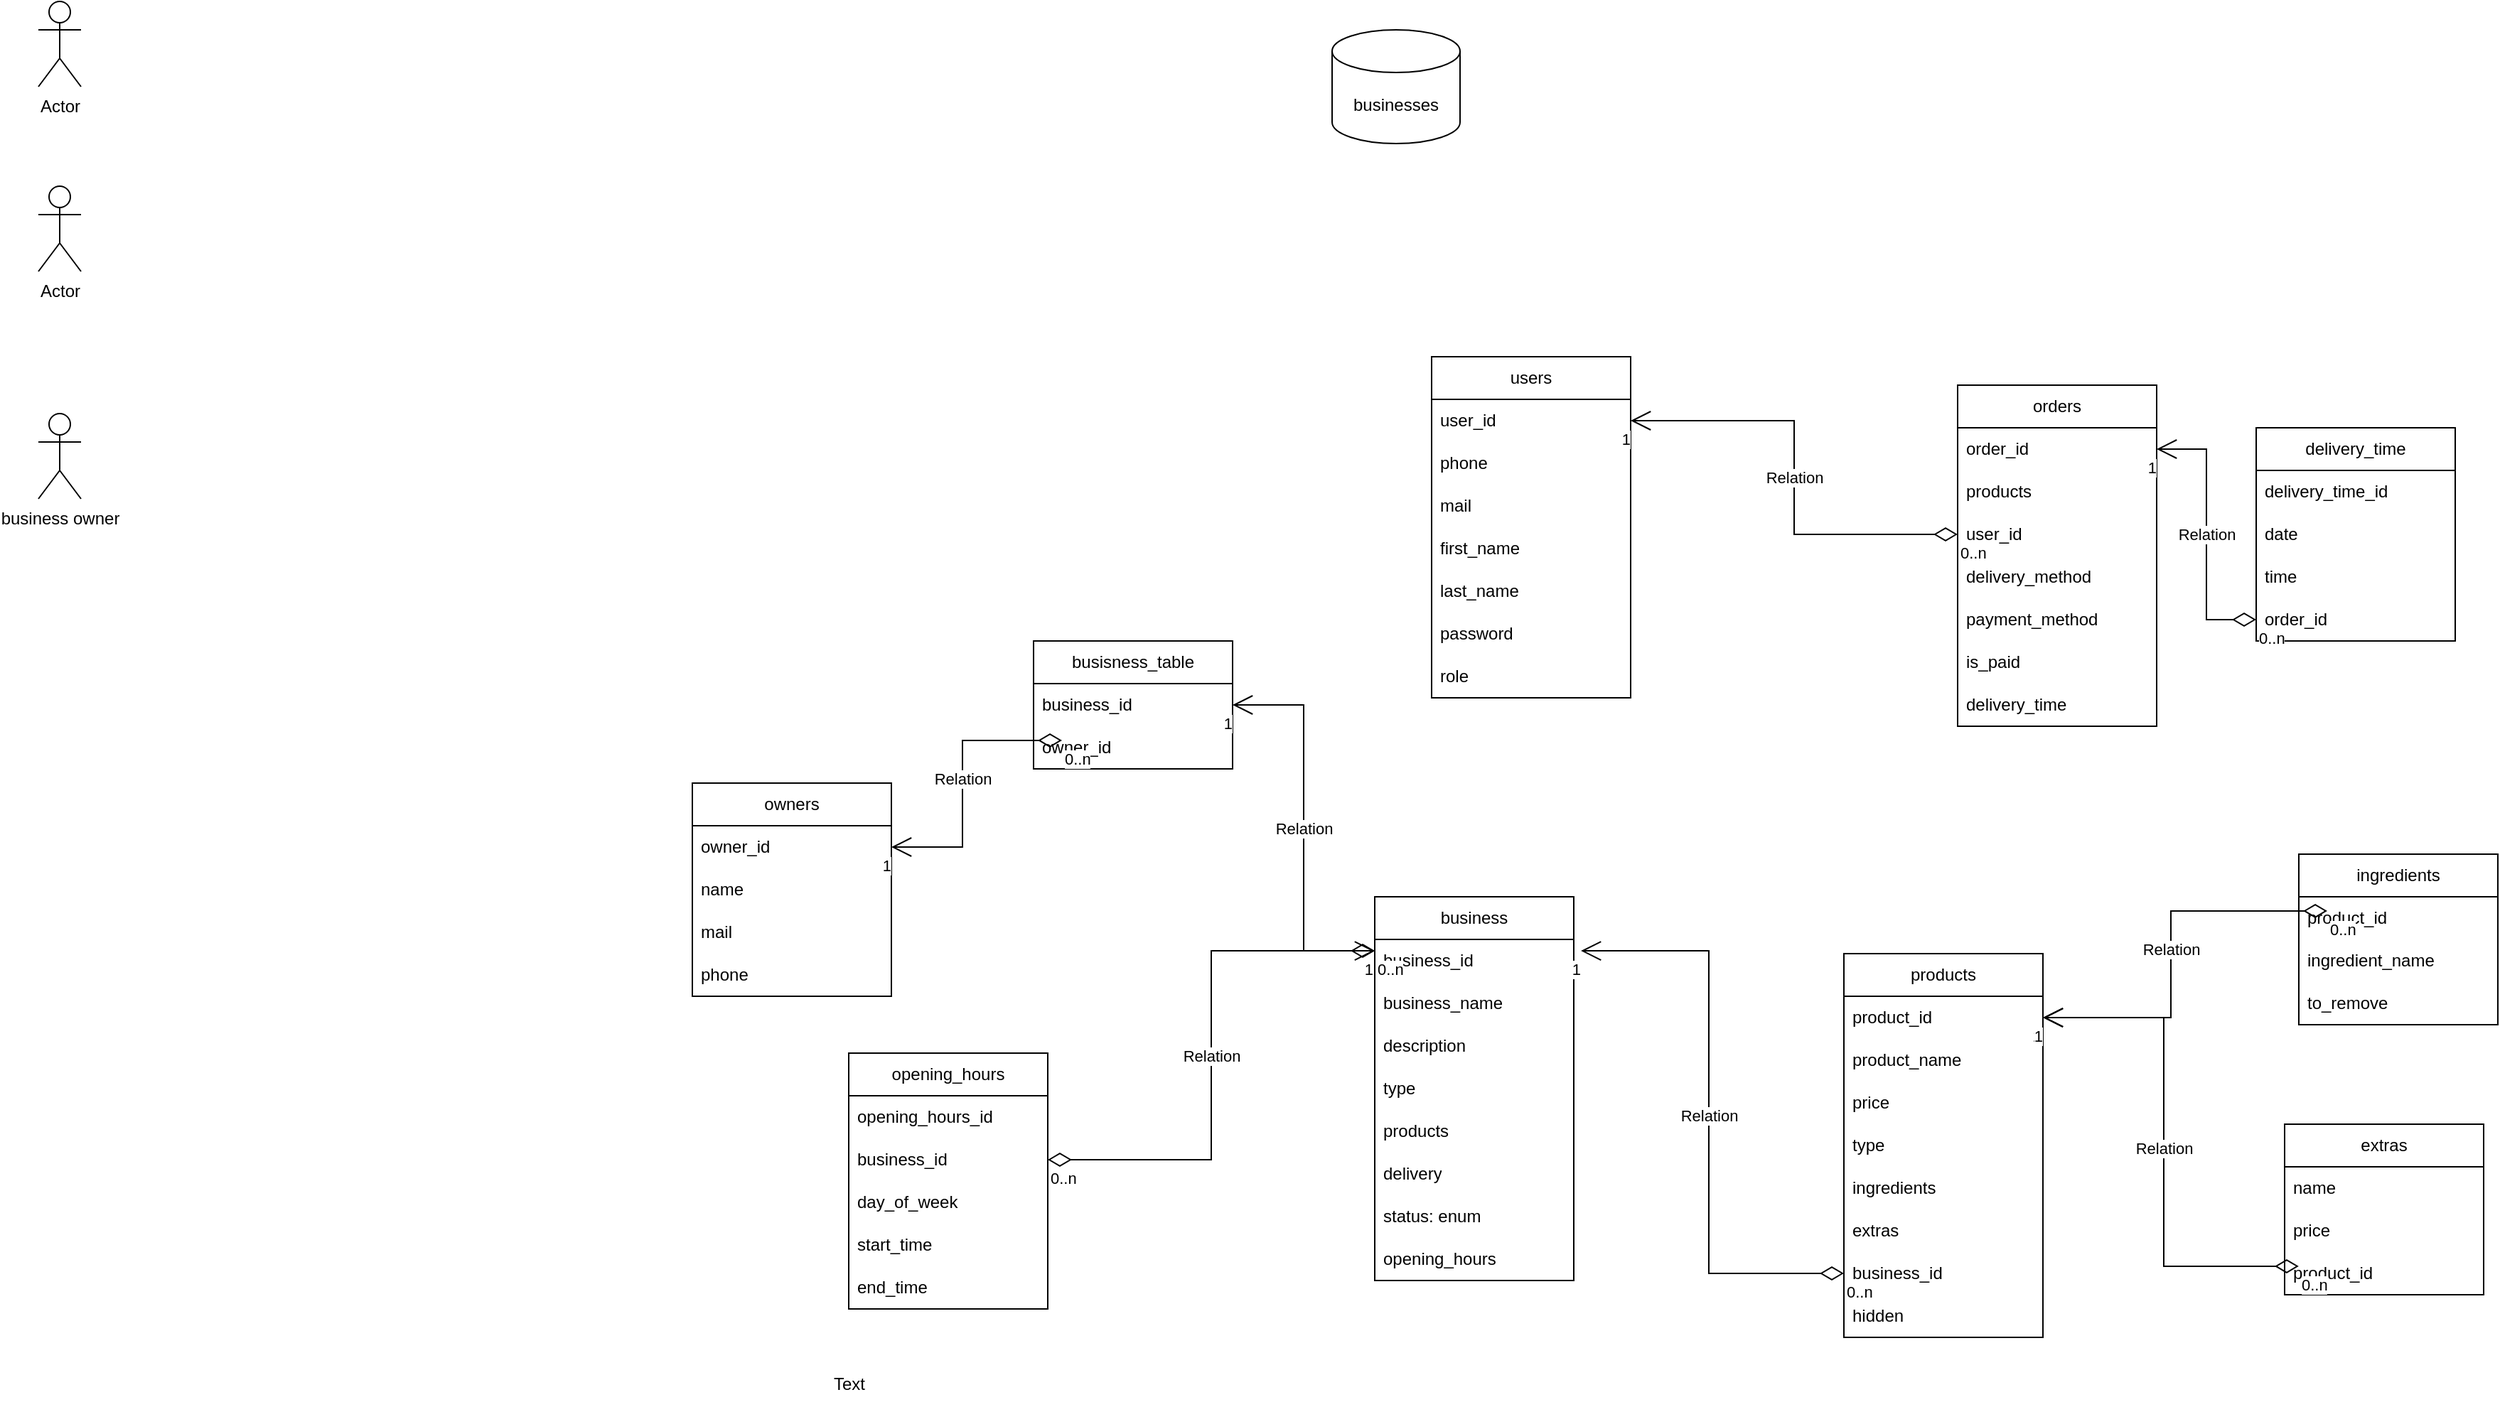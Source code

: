 <mxfile version="24.7.6">
  <diagram name="Page-1" id="_VK6Gtw85IdQlulCdHNj">
    <mxGraphModel dx="1434" dy="780" grid="1" gridSize="10" guides="1" tooltips="1" connect="1" arrows="1" fold="1" page="1" pageScale="1" pageWidth="850" pageHeight="1100" math="0" shadow="0">
      <root>
        <mxCell id="0" />
        <mxCell id="1" parent="0" />
        <mxCell id="shJ95JAvYnfb2to4ammS-1" value="Actor" style="shape=umlActor;verticalLabelPosition=bottom;verticalAlign=top;html=1;outlineConnect=0;" parent="1" vertex="1">
          <mxGeometry x="90" y="100" width="30" height="60" as="geometry" />
        </mxCell>
        <mxCell id="shJ95JAvYnfb2to4ammS-2" value="Actor" style="shape=umlActor;verticalLabelPosition=bottom;verticalAlign=top;html=1;outlineConnect=0;" parent="1" vertex="1">
          <mxGeometry x="90" y="230" width="30" height="60" as="geometry" />
        </mxCell>
        <mxCell id="shJ95JAvYnfb2to4ammS-3" value="business owner&lt;div&gt;&lt;br&gt;&lt;/div&gt;" style="shape=umlActor;verticalLabelPosition=bottom;verticalAlign=top;html=1;outlineConnect=0;" parent="1" vertex="1">
          <mxGeometry x="90" y="390" width="30" height="60" as="geometry" />
        </mxCell>
        <mxCell id="shJ95JAvYnfb2to4ammS-7" value="businesses" style="shape=cylinder3;whiteSpace=wrap;html=1;boundedLbl=1;backgroundOutline=1;size=15;" parent="1" vertex="1">
          <mxGeometry x="1000" y="120" width="90" height="80" as="geometry" />
        </mxCell>
        <mxCell id="shJ95JAvYnfb2to4ammS-8" value="busisness_table" style="swimlane;fontStyle=0;childLayout=stackLayout;horizontal=1;startSize=30;horizontalStack=0;resizeParent=1;resizeParentMax=0;resizeLast=0;collapsible=1;marginBottom=0;whiteSpace=wrap;html=1;" parent="1" vertex="1">
          <mxGeometry x="790" y="550" width="140" height="90" as="geometry" />
        </mxCell>
        <mxCell id="shJ95JAvYnfb2to4ammS-10" value="business_id" style="text;strokeColor=none;fillColor=none;align=left;verticalAlign=middle;spacingLeft=4;spacingRight=4;overflow=hidden;points=[[0,0.5],[1,0.5]];portConstraint=eastwest;rotatable=0;whiteSpace=wrap;html=1;" parent="shJ95JAvYnfb2to4ammS-8" vertex="1">
          <mxGeometry y="30" width="140" height="30" as="geometry" />
        </mxCell>
        <mxCell id="shJ95JAvYnfb2to4ammS-11" value="owner_id" style="text;strokeColor=none;fillColor=none;align=left;verticalAlign=middle;spacingLeft=4;spacingRight=4;overflow=hidden;points=[[0,0.5],[1,0.5]];portConstraint=eastwest;rotatable=0;whiteSpace=wrap;html=1;" parent="shJ95JAvYnfb2to4ammS-8" vertex="1">
          <mxGeometry y="60" width="140" height="30" as="geometry" />
        </mxCell>
        <mxCell id="shJ95JAvYnfb2to4ammS-19" value="owners" style="swimlane;fontStyle=0;childLayout=stackLayout;horizontal=1;startSize=30;horizontalStack=0;resizeParent=1;resizeParentMax=0;resizeLast=0;collapsible=1;marginBottom=0;whiteSpace=wrap;html=1;" parent="1" vertex="1">
          <mxGeometry x="550" y="650" width="140" height="150" as="geometry" />
        </mxCell>
        <mxCell id="shJ95JAvYnfb2to4ammS-20" value="owner_id" style="text;strokeColor=none;fillColor=none;align=left;verticalAlign=middle;spacingLeft=4;spacingRight=4;overflow=hidden;points=[[0,0.5],[1,0.5]];portConstraint=eastwest;rotatable=0;whiteSpace=wrap;html=1;" parent="shJ95JAvYnfb2to4ammS-19" vertex="1">
          <mxGeometry y="30" width="140" height="30" as="geometry" />
        </mxCell>
        <mxCell id="shJ95JAvYnfb2to4ammS-21" value="name" style="text;strokeColor=none;fillColor=none;align=left;verticalAlign=middle;spacingLeft=4;spacingRight=4;overflow=hidden;points=[[0,0.5],[1,0.5]];portConstraint=eastwest;rotatable=0;whiteSpace=wrap;html=1;" parent="shJ95JAvYnfb2to4ammS-19" vertex="1">
          <mxGeometry y="60" width="140" height="30" as="geometry" />
        </mxCell>
        <mxCell id="shJ95JAvYnfb2to4ammS-22" value="mail" style="text;strokeColor=none;fillColor=none;align=left;verticalAlign=middle;spacingLeft=4;spacingRight=4;overflow=hidden;points=[[0,0.5],[1,0.5]];portConstraint=eastwest;rotatable=0;whiteSpace=wrap;html=1;" parent="shJ95JAvYnfb2to4ammS-19" vertex="1">
          <mxGeometry y="90" width="140" height="30" as="geometry" />
        </mxCell>
        <mxCell id="shJ95JAvYnfb2to4ammS-23" value="phone" style="text;strokeColor=none;fillColor=none;align=left;verticalAlign=middle;spacingLeft=4;spacingRight=4;overflow=hidden;points=[[0,0.5],[1,0.5]];portConstraint=eastwest;rotatable=0;whiteSpace=wrap;html=1;" parent="shJ95JAvYnfb2to4ammS-19" vertex="1">
          <mxGeometry y="120" width="140" height="30" as="geometry" />
        </mxCell>
        <mxCell id="shJ95JAvYnfb2to4ammS-26" value="Relation" style="endArrow=open;html=1;endSize=12;startArrow=diamondThin;startSize=14;startFill=0;edgeStyle=orthogonalEdgeStyle;rounded=0;entryX=1;entryY=0.5;entryDx=0;entryDy=0;exitX=0.143;exitY=0.333;exitDx=0;exitDy=0;exitPerimeter=0;" parent="1" source="shJ95JAvYnfb2to4ammS-11" target="shJ95JAvYnfb2to4ammS-20" edge="1">
          <mxGeometry relative="1" as="geometry">
            <mxPoint x="930" y="760" as="sourcePoint" />
            <mxPoint x="1090" y="760" as="targetPoint" />
          </mxGeometry>
        </mxCell>
        <mxCell id="shJ95JAvYnfb2to4ammS-27" value="0..n" style="edgeLabel;resizable=0;html=1;align=left;verticalAlign=top;" parent="shJ95JAvYnfb2to4ammS-26" connectable="0" vertex="1">
          <mxGeometry x="-1" relative="1" as="geometry" />
        </mxCell>
        <mxCell id="shJ95JAvYnfb2to4ammS-28" value="1" style="edgeLabel;resizable=0;html=1;align=right;verticalAlign=top;" parent="shJ95JAvYnfb2to4ammS-26" connectable="0" vertex="1">
          <mxGeometry x="1" relative="1" as="geometry" />
        </mxCell>
        <mxCell id="shJ95JAvYnfb2to4ammS-29" value="business" style="swimlane;fontStyle=0;childLayout=stackLayout;horizontal=1;startSize=30;horizontalStack=0;resizeParent=1;resizeParentMax=0;resizeLast=0;collapsible=1;marginBottom=0;whiteSpace=wrap;html=1;" parent="1" vertex="1">
          <mxGeometry x="1030" y="730" width="140" height="270" as="geometry" />
        </mxCell>
        <mxCell id="shJ95JAvYnfb2to4ammS-30" value="business_id" style="text;strokeColor=none;fillColor=none;align=left;verticalAlign=middle;spacingLeft=4;spacingRight=4;overflow=hidden;points=[[0,0.5],[1,0.5]];portConstraint=eastwest;rotatable=0;whiteSpace=wrap;html=1;" parent="shJ95JAvYnfb2to4ammS-29" vertex="1">
          <mxGeometry y="30" width="140" height="30" as="geometry" />
        </mxCell>
        <mxCell id="shJ95JAvYnfb2to4ammS-31" value="business_name" style="text;strokeColor=none;fillColor=none;align=left;verticalAlign=middle;spacingLeft=4;spacingRight=4;overflow=hidden;points=[[0,0.5],[1,0.5]];portConstraint=eastwest;rotatable=0;whiteSpace=wrap;html=1;" parent="shJ95JAvYnfb2to4ammS-29" vertex="1">
          <mxGeometry y="60" width="140" height="30" as="geometry" />
        </mxCell>
        <mxCell id="shJ95JAvYnfb2to4ammS-34" value="description" style="text;strokeColor=none;fillColor=none;align=left;verticalAlign=middle;spacingLeft=4;spacingRight=4;overflow=hidden;points=[[0,0.5],[1,0.5]];portConstraint=eastwest;rotatable=0;whiteSpace=wrap;html=1;" parent="shJ95JAvYnfb2to4ammS-29" vertex="1">
          <mxGeometry y="90" width="140" height="30" as="geometry" />
        </mxCell>
        <mxCell id="shJ95JAvYnfb2to4ammS-32" value="type" style="text;strokeColor=none;fillColor=none;align=left;verticalAlign=middle;spacingLeft=4;spacingRight=4;overflow=hidden;points=[[0,0.5],[1,0.5]];portConstraint=eastwest;rotatable=0;whiteSpace=wrap;html=1;" parent="shJ95JAvYnfb2to4ammS-29" vertex="1">
          <mxGeometry y="120" width="140" height="30" as="geometry" />
        </mxCell>
        <mxCell id="shJ95JAvYnfb2to4ammS-33" value="products" style="text;strokeColor=none;fillColor=none;align=left;verticalAlign=middle;spacingLeft=4;spacingRight=4;overflow=hidden;points=[[0,0.5],[1,0.5]];portConstraint=eastwest;rotatable=0;whiteSpace=wrap;html=1;" parent="shJ95JAvYnfb2to4ammS-29" vertex="1">
          <mxGeometry y="150" width="140" height="30" as="geometry" />
        </mxCell>
        <mxCell id="shJ95JAvYnfb2to4ammS-62" value="delivery" style="text;strokeColor=none;fillColor=none;align=left;verticalAlign=middle;spacingLeft=4;spacingRight=4;overflow=hidden;points=[[0,0.5],[1,0.5]];portConstraint=eastwest;rotatable=0;whiteSpace=wrap;html=1;" parent="shJ95JAvYnfb2to4ammS-29" vertex="1">
          <mxGeometry y="180" width="140" height="30" as="geometry" />
        </mxCell>
        <mxCell id="tW2_9nEDNr6UEY2ShWRn-1" value="status: enum" style="text;strokeColor=none;fillColor=none;align=left;verticalAlign=middle;spacingLeft=4;spacingRight=4;overflow=hidden;points=[[0,0.5],[1,0.5]];portConstraint=eastwest;rotatable=0;whiteSpace=wrap;html=1;" parent="shJ95JAvYnfb2to4ammS-29" vertex="1">
          <mxGeometry y="210" width="140" height="30" as="geometry" />
        </mxCell>
        <mxCell id="tW2_9nEDNr6UEY2ShWRn-2" value="opening_hours" style="text;strokeColor=none;fillColor=none;align=left;verticalAlign=middle;spacingLeft=4;spacingRight=4;overflow=hidden;points=[[0,0.5],[1,0.5]];portConstraint=eastwest;rotatable=0;whiteSpace=wrap;html=1;" parent="shJ95JAvYnfb2to4ammS-29" vertex="1">
          <mxGeometry y="240" width="140" height="30" as="geometry" />
        </mxCell>
        <mxCell id="shJ95JAvYnfb2to4ammS-35" value="products" style="swimlane;fontStyle=0;childLayout=stackLayout;horizontal=1;startSize=30;horizontalStack=0;resizeParent=1;resizeParentMax=0;resizeLast=0;collapsible=1;marginBottom=0;whiteSpace=wrap;html=1;" parent="1" vertex="1">
          <mxGeometry x="1360" y="770" width="140" height="270" as="geometry" />
        </mxCell>
        <mxCell id="shJ95JAvYnfb2to4ammS-36" value="product_id" style="text;strokeColor=none;fillColor=none;align=left;verticalAlign=middle;spacingLeft=4;spacingRight=4;overflow=hidden;points=[[0,0.5],[1,0.5]];portConstraint=eastwest;rotatable=0;whiteSpace=wrap;html=1;" parent="shJ95JAvYnfb2to4ammS-35" vertex="1">
          <mxGeometry y="30" width="140" height="30" as="geometry" />
        </mxCell>
        <mxCell id="shJ95JAvYnfb2to4ammS-37" value="product_name" style="text;strokeColor=none;fillColor=none;align=left;verticalAlign=middle;spacingLeft=4;spacingRight=4;overflow=hidden;points=[[0,0.5],[1,0.5]];portConstraint=eastwest;rotatable=0;whiteSpace=wrap;html=1;" parent="shJ95JAvYnfb2to4ammS-35" vertex="1">
          <mxGeometry y="60" width="140" height="30" as="geometry" />
        </mxCell>
        <mxCell id="shJ95JAvYnfb2to4ammS-38" value="price" style="text;strokeColor=none;fillColor=none;align=left;verticalAlign=middle;spacingLeft=4;spacingRight=4;overflow=hidden;points=[[0,0.5],[1,0.5]];portConstraint=eastwest;rotatable=0;whiteSpace=wrap;html=1;" parent="shJ95JAvYnfb2to4ammS-35" vertex="1">
          <mxGeometry y="90" width="140" height="30" as="geometry" />
        </mxCell>
        <mxCell id="shJ95JAvYnfb2to4ammS-39" value="type" style="text;strokeColor=none;fillColor=none;align=left;verticalAlign=middle;spacingLeft=4;spacingRight=4;overflow=hidden;points=[[0,0.5],[1,0.5]];portConstraint=eastwest;rotatable=0;whiteSpace=wrap;html=1;" parent="shJ95JAvYnfb2to4ammS-35" vertex="1">
          <mxGeometry y="120" width="140" height="30" as="geometry" />
        </mxCell>
        <mxCell id="shJ95JAvYnfb2to4ammS-65" value="ingredients" style="text;strokeColor=none;fillColor=none;align=left;verticalAlign=middle;spacingLeft=4;spacingRight=4;overflow=hidden;points=[[0,0.5],[1,0.5]];portConstraint=eastwest;rotatable=0;whiteSpace=wrap;html=1;" parent="shJ95JAvYnfb2to4ammS-35" vertex="1">
          <mxGeometry y="150" width="140" height="30" as="geometry" />
        </mxCell>
        <mxCell id="shJ95JAvYnfb2to4ammS-42" value="extras" style="text;strokeColor=none;fillColor=none;align=left;verticalAlign=middle;spacingLeft=4;spacingRight=4;overflow=hidden;points=[[0,0.5],[1,0.5]];portConstraint=eastwest;rotatable=0;whiteSpace=wrap;html=1;" parent="shJ95JAvYnfb2to4ammS-35" vertex="1">
          <mxGeometry y="180" width="140" height="30" as="geometry" />
        </mxCell>
        <mxCell id="shJ95JAvYnfb2to4ammS-55" value="business_id" style="text;strokeColor=none;fillColor=none;align=left;verticalAlign=middle;spacingLeft=4;spacingRight=4;overflow=hidden;points=[[0,0.5],[1,0.5]];portConstraint=eastwest;rotatable=0;whiteSpace=wrap;html=1;" parent="shJ95JAvYnfb2to4ammS-35" vertex="1">
          <mxGeometry y="210" width="140" height="30" as="geometry" />
        </mxCell>
        <mxCell id="shJ95JAvYnfb2to4ammS-63" value="hidden" style="text;strokeColor=none;fillColor=none;align=left;verticalAlign=middle;spacingLeft=4;spacingRight=4;overflow=hidden;points=[[0,0.5],[1,0.5]];portConstraint=eastwest;rotatable=0;whiteSpace=wrap;html=1;" parent="shJ95JAvYnfb2to4ammS-35" vertex="1">
          <mxGeometry y="240" width="140" height="30" as="geometry" />
        </mxCell>
        <mxCell id="shJ95JAvYnfb2to4ammS-43" value="extras" style="swimlane;fontStyle=0;childLayout=stackLayout;horizontal=1;startSize=30;horizontalStack=0;resizeParent=1;resizeParentMax=0;resizeLast=0;collapsible=1;marginBottom=0;whiteSpace=wrap;html=1;" parent="1" vertex="1">
          <mxGeometry x="1670" y="890" width="140" height="120" as="geometry" />
        </mxCell>
        <mxCell id="shJ95JAvYnfb2to4ammS-44" value="name" style="text;strokeColor=none;fillColor=none;align=left;verticalAlign=middle;spacingLeft=4;spacingRight=4;overflow=hidden;points=[[0,0.5],[1,0.5]];portConstraint=eastwest;rotatable=0;whiteSpace=wrap;html=1;" parent="shJ95JAvYnfb2to4ammS-43" vertex="1">
          <mxGeometry y="30" width="140" height="30" as="geometry" />
        </mxCell>
        <mxCell id="shJ95JAvYnfb2to4ammS-45" value="price" style="text;strokeColor=none;fillColor=none;align=left;verticalAlign=middle;spacingLeft=4;spacingRight=4;overflow=hidden;points=[[0,0.5],[1,0.5]];portConstraint=eastwest;rotatable=0;whiteSpace=wrap;html=1;" parent="shJ95JAvYnfb2to4ammS-43" vertex="1">
          <mxGeometry y="60" width="140" height="30" as="geometry" />
        </mxCell>
        <mxCell id="shJ95JAvYnfb2to4ammS-47" value="product_id" style="text;strokeColor=none;fillColor=none;align=left;verticalAlign=middle;spacingLeft=4;spacingRight=4;overflow=hidden;points=[[0,0.5],[1,0.5]];portConstraint=eastwest;rotatable=0;whiteSpace=wrap;html=1;" parent="shJ95JAvYnfb2to4ammS-43" vertex="1">
          <mxGeometry y="90" width="140" height="30" as="geometry" />
        </mxCell>
        <mxCell id="shJ95JAvYnfb2to4ammS-51" value="Relation" style="endArrow=open;html=1;endSize=12;startArrow=diamondThin;startSize=14;startFill=0;edgeStyle=orthogonalEdgeStyle;rounded=0;entryX=1;entryY=0.5;entryDx=0;entryDy=0;exitX=0.071;exitY=0.333;exitDx=0;exitDy=0;exitPerimeter=0;" parent="1" source="shJ95JAvYnfb2to4ammS-47" target="shJ95JAvYnfb2to4ammS-36" edge="1">
          <mxGeometry relative="1" as="geometry">
            <mxPoint x="1160" y="900" as="sourcePoint" />
            <mxPoint x="1320" y="900" as="targetPoint" />
          </mxGeometry>
        </mxCell>
        <mxCell id="shJ95JAvYnfb2to4ammS-52" value="0..n" style="edgeLabel;resizable=0;html=1;align=left;verticalAlign=top;" parent="shJ95JAvYnfb2to4ammS-51" connectable="0" vertex="1">
          <mxGeometry x="-1" relative="1" as="geometry" />
        </mxCell>
        <mxCell id="shJ95JAvYnfb2to4ammS-53" value="1" style="edgeLabel;resizable=0;html=1;align=right;verticalAlign=top;" parent="shJ95JAvYnfb2to4ammS-51" connectable="0" vertex="1">
          <mxGeometry x="1" relative="1" as="geometry" />
        </mxCell>
        <mxCell id="shJ95JAvYnfb2to4ammS-56" value="Relation" style="endArrow=open;html=1;endSize=12;startArrow=diamondThin;startSize=14;startFill=0;edgeStyle=orthogonalEdgeStyle;rounded=0;entryX=1.036;entryY=0.267;entryDx=0;entryDy=0;entryPerimeter=0;exitX=0;exitY=0.5;exitDx=0;exitDy=0;" parent="1" source="shJ95JAvYnfb2to4ammS-55" target="shJ95JAvYnfb2to4ammS-30" edge="1">
          <mxGeometry relative="1" as="geometry">
            <mxPoint x="1160" y="900" as="sourcePoint" />
            <mxPoint x="1320" y="900" as="targetPoint" />
          </mxGeometry>
        </mxCell>
        <mxCell id="shJ95JAvYnfb2to4ammS-57" value="0..n" style="edgeLabel;resizable=0;html=1;align=left;verticalAlign=top;" parent="shJ95JAvYnfb2to4ammS-56" connectable="0" vertex="1">
          <mxGeometry x="-1" relative="1" as="geometry" />
        </mxCell>
        <mxCell id="shJ95JAvYnfb2to4ammS-58" value="1" style="edgeLabel;resizable=0;html=1;align=right;verticalAlign=top;" parent="shJ95JAvYnfb2to4ammS-56" connectable="0" vertex="1">
          <mxGeometry x="1" relative="1" as="geometry" />
        </mxCell>
        <mxCell id="shJ95JAvYnfb2to4ammS-59" value="Relation" style="endArrow=open;html=1;endSize=12;startArrow=diamondThin;startSize=14;startFill=0;edgeStyle=orthogonalEdgeStyle;rounded=0;entryX=1;entryY=0.5;entryDx=0;entryDy=0;exitX=0;exitY=0.267;exitDx=0;exitDy=0;exitPerimeter=0;" parent="1" source="shJ95JAvYnfb2to4ammS-30" target="shJ95JAvYnfb2to4ammS-10" edge="1">
          <mxGeometry relative="1" as="geometry">
            <mxPoint x="1010" y="595" as="sourcePoint" />
            <mxPoint x="1170" y="594.5" as="targetPoint" />
          </mxGeometry>
        </mxCell>
        <mxCell id="shJ95JAvYnfb2to4ammS-60" value="0..n" style="edgeLabel;resizable=0;html=1;align=left;verticalAlign=top;" parent="shJ95JAvYnfb2to4ammS-59" connectable="0" vertex="1">
          <mxGeometry x="-1" relative="1" as="geometry" />
        </mxCell>
        <mxCell id="shJ95JAvYnfb2to4ammS-61" value="1" style="edgeLabel;resizable=0;html=1;align=right;verticalAlign=top;" parent="shJ95JAvYnfb2to4ammS-59" connectable="0" vertex="1">
          <mxGeometry x="1" relative="1" as="geometry" />
        </mxCell>
        <mxCell id="shJ95JAvYnfb2to4ammS-66" value="ingredients" style="swimlane;fontStyle=0;childLayout=stackLayout;horizontal=1;startSize=30;horizontalStack=0;resizeParent=1;resizeParentMax=0;resizeLast=0;collapsible=1;marginBottom=0;whiteSpace=wrap;html=1;" parent="1" vertex="1">
          <mxGeometry x="1680" y="700" width="140" height="120" as="geometry" />
        </mxCell>
        <mxCell id="shJ95JAvYnfb2to4ammS-67" value="product_id" style="text;strokeColor=none;fillColor=none;align=left;verticalAlign=middle;spacingLeft=4;spacingRight=4;overflow=hidden;points=[[0,0.5],[1,0.5]];portConstraint=eastwest;rotatable=0;whiteSpace=wrap;html=1;" parent="shJ95JAvYnfb2to4ammS-66" vertex="1">
          <mxGeometry y="30" width="140" height="30" as="geometry" />
        </mxCell>
        <mxCell id="shJ95JAvYnfb2to4ammS-68" value="ingredient_name" style="text;strokeColor=none;fillColor=none;align=left;verticalAlign=middle;spacingLeft=4;spacingRight=4;overflow=hidden;points=[[0,0.5],[1,0.5]];portConstraint=eastwest;rotatable=0;whiteSpace=wrap;html=1;" parent="shJ95JAvYnfb2to4ammS-66" vertex="1">
          <mxGeometry y="60" width="140" height="30" as="geometry" />
        </mxCell>
        <mxCell id="shJ95JAvYnfb2to4ammS-69" value="to_remove" style="text;strokeColor=none;fillColor=none;align=left;verticalAlign=middle;spacingLeft=4;spacingRight=4;overflow=hidden;points=[[0,0.5],[1,0.5]];portConstraint=eastwest;rotatable=0;whiteSpace=wrap;html=1;" parent="shJ95JAvYnfb2to4ammS-66" vertex="1">
          <mxGeometry y="90" width="140" height="30" as="geometry" />
        </mxCell>
        <mxCell id="shJ95JAvYnfb2to4ammS-74" value="Relation" style="endArrow=open;html=1;endSize=12;startArrow=diamondThin;startSize=14;startFill=0;edgeStyle=orthogonalEdgeStyle;rounded=0;exitX=0.143;exitY=0.333;exitDx=0;exitDy=0;exitPerimeter=0;entryX=1;entryY=0.5;entryDx=0;entryDy=0;" parent="1" source="shJ95JAvYnfb2to4ammS-67" target="shJ95JAvYnfb2to4ammS-36" edge="1">
          <mxGeometry relative="1" as="geometry">
            <mxPoint x="1180" y="650" as="sourcePoint" />
            <mxPoint x="1340" y="650" as="targetPoint" />
          </mxGeometry>
        </mxCell>
        <mxCell id="shJ95JAvYnfb2to4ammS-75" value="0..n" style="edgeLabel;resizable=0;html=1;align=left;verticalAlign=top;" parent="shJ95JAvYnfb2to4ammS-74" connectable="0" vertex="1">
          <mxGeometry x="-1" relative="1" as="geometry" />
        </mxCell>
        <mxCell id="shJ95JAvYnfb2to4ammS-76" value="1" style="edgeLabel;resizable=0;html=1;align=right;verticalAlign=top;" parent="shJ95JAvYnfb2to4ammS-74" connectable="0" vertex="1">
          <mxGeometry x="1" relative="1" as="geometry" />
        </mxCell>
        <mxCell id="shJ95JAvYnfb2to4ammS-77" value="users" style="swimlane;fontStyle=0;childLayout=stackLayout;horizontal=1;startSize=30;horizontalStack=0;resizeParent=1;resizeParentMax=0;resizeLast=0;collapsible=1;marginBottom=0;whiteSpace=wrap;html=1;" parent="1" vertex="1">
          <mxGeometry x="1070" y="350" width="140" height="240" as="geometry" />
        </mxCell>
        <mxCell id="shJ95JAvYnfb2to4ammS-78" value="user_id" style="text;strokeColor=none;fillColor=none;align=left;verticalAlign=middle;spacingLeft=4;spacingRight=4;overflow=hidden;points=[[0,0.5],[1,0.5]];portConstraint=eastwest;rotatable=0;whiteSpace=wrap;html=1;" parent="shJ95JAvYnfb2to4ammS-77" vertex="1">
          <mxGeometry y="30" width="140" height="30" as="geometry" />
        </mxCell>
        <mxCell id="shJ95JAvYnfb2to4ammS-85" value="phone" style="text;strokeColor=none;fillColor=none;align=left;verticalAlign=middle;spacingLeft=4;spacingRight=4;overflow=hidden;points=[[0,0.5],[1,0.5]];portConstraint=eastwest;rotatable=0;whiteSpace=wrap;html=1;" parent="shJ95JAvYnfb2to4ammS-77" vertex="1">
          <mxGeometry y="60" width="140" height="30" as="geometry" />
        </mxCell>
        <mxCell id="shJ95JAvYnfb2to4ammS-79" value="mail" style="text;strokeColor=none;fillColor=none;align=left;verticalAlign=middle;spacingLeft=4;spacingRight=4;overflow=hidden;points=[[0,0.5],[1,0.5]];portConstraint=eastwest;rotatable=0;whiteSpace=wrap;html=1;" parent="shJ95JAvYnfb2to4ammS-77" vertex="1">
          <mxGeometry y="90" width="140" height="30" as="geometry" />
        </mxCell>
        <mxCell id="pSLmSaHOFUzQnulKqVT--2" value="first_name" style="text;strokeColor=none;fillColor=none;align=left;verticalAlign=middle;spacingLeft=4;spacingRight=4;overflow=hidden;points=[[0,0.5],[1,0.5]];portConstraint=eastwest;rotatable=0;whiteSpace=wrap;html=1;" vertex="1" parent="shJ95JAvYnfb2to4ammS-77">
          <mxGeometry y="120" width="140" height="30" as="geometry" />
        </mxCell>
        <mxCell id="pSLmSaHOFUzQnulKqVT--1" value="last_name" style="text;strokeColor=none;fillColor=none;align=left;verticalAlign=middle;spacingLeft=4;spacingRight=4;overflow=hidden;points=[[0,0.5],[1,0.5]];portConstraint=eastwest;rotatable=0;whiteSpace=wrap;html=1;" vertex="1" parent="shJ95JAvYnfb2to4ammS-77">
          <mxGeometry y="150" width="140" height="30" as="geometry" />
        </mxCell>
        <mxCell id="shJ95JAvYnfb2to4ammS-80" value="password" style="text;strokeColor=none;fillColor=none;align=left;verticalAlign=middle;spacingLeft=4;spacingRight=4;overflow=hidden;points=[[0,0.5],[1,0.5]];portConstraint=eastwest;rotatable=0;whiteSpace=wrap;html=1;" parent="shJ95JAvYnfb2to4ammS-77" vertex="1">
          <mxGeometry y="180" width="140" height="30" as="geometry" />
        </mxCell>
        <mxCell id="pSLmSaHOFUzQnulKqVT--3" value="role" style="text;strokeColor=none;fillColor=none;align=left;verticalAlign=middle;spacingLeft=4;spacingRight=4;overflow=hidden;points=[[0,0.5],[1,0.5]];portConstraint=eastwest;rotatable=0;whiteSpace=wrap;html=1;" vertex="1" parent="shJ95JAvYnfb2to4ammS-77">
          <mxGeometry y="210" width="140" height="30" as="geometry" />
        </mxCell>
        <mxCell id="shJ95JAvYnfb2to4ammS-81" value="orders" style="swimlane;fontStyle=0;childLayout=stackLayout;horizontal=1;startSize=30;horizontalStack=0;resizeParent=1;resizeParentMax=0;resizeLast=0;collapsible=1;marginBottom=0;whiteSpace=wrap;html=1;" parent="1" vertex="1">
          <mxGeometry x="1440" y="370" width="140" height="240" as="geometry" />
        </mxCell>
        <mxCell id="shJ95JAvYnfb2to4ammS-82" value="order_id" style="text;strokeColor=none;fillColor=none;align=left;verticalAlign=middle;spacingLeft=4;spacingRight=4;overflow=hidden;points=[[0,0.5],[1,0.5]];portConstraint=eastwest;rotatable=0;whiteSpace=wrap;html=1;" parent="shJ95JAvYnfb2to4ammS-81" vertex="1">
          <mxGeometry y="30" width="140" height="30" as="geometry" />
        </mxCell>
        <mxCell id="shJ95JAvYnfb2to4ammS-83" value="products" style="text;strokeColor=none;fillColor=none;align=left;verticalAlign=middle;spacingLeft=4;spacingRight=4;overflow=hidden;points=[[0,0.5],[1,0.5]];portConstraint=eastwest;rotatable=0;whiteSpace=wrap;html=1;" parent="shJ95JAvYnfb2to4ammS-81" vertex="1">
          <mxGeometry y="60" width="140" height="30" as="geometry" />
        </mxCell>
        <mxCell id="shJ95JAvYnfb2to4ammS-84" value="user_id" style="text;strokeColor=none;fillColor=none;align=left;verticalAlign=middle;spacingLeft=4;spacingRight=4;overflow=hidden;points=[[0,0.5],[1,0.5]];portConstraint=eastwest;rotatable=0;whiteSpace=wrap;html=1;" parent="shJ95JAvYnfb2to4ammS-81" vertex="1">
          <mxGeometry y="90" width="140" height="30" as="geometry" />
        </mxCell>
        <mxCell id="shJ95JAvYnfb2to4ammS-87" value="delivery_method" style="text;strokeColor=none;fillColor=none;align=left;verticalAlign=middle;spacingLeft=4;spacingRight=4;overflow=hidden;points=[[0,0.5],[1,0.5]];portConstraint=eastwest;rotatable=0;whiteSpace=wrap;html=1;" parent="shJ95JAvYnfb2to4ammS-81" vertex="1">
          <mxGeometry y="120" width="140" height="30" as="geometry" />
        </mxCell>
        <mxCell id="shJ95JAvYnfb2to4ammS-88" value="payment_method" style="text;strokeColor=none;fillColor=none;align=left;verticalAlign=middle;spacingLeft=4;spacingRight=4;overflow=hidden;points=[[0,0.5],[1,0.5]];portConstraint=eastwest;rotatable=0;whiteSpace=wrap;html=1;" parent="shJ95JAvYnfb2to4ammS-81" vertex="1">
          <mxGeometry y="150" width="140" height="30" as="geometry" />
        </mxCell>
        <mxCell id="shJ95JAvYnfb2to4ammS-91" value="is_paid" style="text;strokeColor=none;fillColor=none;align=left;verticalAlign=middle;spacingLeft=4;spacingRight=4;overflow=hidden;points=[[0,0.5],[1,0.5]];portConstraint=eastwest;rotatable=0;whiteSpace=wrap;html=1;" parent="shJ95JAvYnfb2to4ammS-81" vertex="1">
          <mxGeometry y="180" width="140" height="30" as="geometry" />
        </mxCell>
        <mxCell id="tW2_9nEDNr6UEY2ShWRn-12" value="delivery_time" style="text;strokeColor=none;fillColor=none;align=left;verticalAlign=middle;spacingLeft=4;spacingRight=4;overflow=hidden;points=[[0,0.5],[1,0.5]];portConstraint=eastwest;rotatable=0;whiteSpace=wrap;html=1;" parent="shJ95JAvYnfb2to4ammS-81" vertex="1">
          <mxGeometry y="210" width="140" height="30" as="geometry" />
        </mxCell>
        <mxCell id="shJ95JAvYnfb2to4ammS-92" value="Relation" style="endArrow=open;html=1;endSize=12;startArrow=diamondThin;startSize=14;startFill=0;edgeStyle=orthogonalEdgeStyle;rounded=0;entryX=1;entryY=0.5;entryDx=0;entryDy=0;" parent="1" source="shJ95JAvYnfb2to4ammS-84" target="shJ95JAvYnfb2to4ammS-78" edge="1">
          <mxGeometry relative="1" as="geometry">
            <mxPoint x="1130" y="560" as="sourcePoint" />
            <mxPoint x="1290" y="560" as="targetPoint" />
          </mxGeometry>
        </mxCell>
        <mxCell id="shJ95JAvYnfb2to4ammS-93" value="0..n" style="edgeLabel;resizable=0;html=1;align=left;verticalAlign=top;" parent="shJ95JAvYnfb2to4ammS-92" connectable="0" vertex="1">
          <mxGeometry x="-1" relative="1" as="geometry" />
        </mxCell>
        <mxCell id="shJ95JAvYnfb2to4ammS-94" value="1" style="edgeLabel;resizable=0;html=1;align=right;verticalAlign=top;" parent="shJ95JAvYnfb2to4ammS-92" connectable="0" vertex="1">
          <mxGeometry x="1" relative="1" as="geometry" />
        </mxCell>
        <mxCell id="tW2_9nEDNr6UEY2ShWRn-3" value="opening_hours" style="swimlane;fontStyle=0;childLayout=stackLayout;horizontal=1;startSize=30;horizontalStack=0;resizeParent=1;resizeParentMax=0;resizeLast=0;collapsible=1;marginBottom=0;whiteSpace=wrap;html=1;" parent="1" vertex="1">
          <mxGeometry x="660" y="840" width="140" height="180" as="geometry" />
        </mxCell>
        <mxCell id="tW2_9nEDNr6UEY2ShWRn-4" value="opening_hours_id" style="text;strokeColor=none;fillColor=none;align=left;verticalAlign=middle;spacingLeft=4;spacingRight=4;overflow=hidden;points=[[0,0.5],[1,0.5]];portConstraint=eastwest;rotatable=0;whiteSpace=wrap;html=1;" parent="tW2_9nEDNr6UEY2ShWRn-3" vertex="1">
          <mxGeometry y="30" width="140" height="30" as="geometry" />
        </mxCell>
        <mxCell id="tW2_9nEDNr6UEY2ShWRn-5" value="business_id" style="text;strokeColor=none;fillColor=none;align=left;verticalAlign=middle;spacingLeft=4;spacingRight=4;overflow=hidden;points=[[0,0.5],[1,0.5]];portConstraint=eastwest;rotatable=0;whiteSpace=wrap;html=1;" parent="tW2_9nEDNr6UEY2ShWRn-3" vertex="1">
          <mxGeometry y="60" width="140" height="30" as="geometry" />
        </mxCell>
        <mxCell id="tW2_9nEDNr6UEY2ShWRn-6" value="day_of_week" style="text;strokeColor=none;fillColor=none;align=left;verticalAlign=middle;spacingLeft=4;spacingRight=4;overflow=hidden;points=[[0,0.5],[1,0.5]];portConstraint=eastwest;rotatable=0;whiteSpace=wrap;html=1;" parent="tW2_9nEDNr6UEY2ShWRn-3" vertex="1">
          <mxGeometry y="90" width="140" height="30" as="geometry" />
        </mxCell>
        <mxCell id="tW2_9nEDNr6UEY2ShWRn-8" value="start_time" style="text;strokeColor=none;fillColor=none;align=left;verticalAlign=middle;spacingLeft=4;spacingRight=4;overflow=hidden;points=[[0,0.5],[1,0.5]];portConstraint=eastwest;rotatable=0;whiteSpace=wrap;html=1;" parent="tW2_9nEDNr6UEY2ShWRn-3" vertex="1">
          <mxGeometry y="120" width="140" height="30" as="geometry" />
        </mxCell>
        <mxCell id="tW2_9nEDNr6UEY2ShWRn-7" value="end_time" style="text;strokeColor=none;fillColor=none;align=left;verticalAlign=middle;spacingLeft=4;spacingRight=4;overflow=hidden;points=[[0,0.5],[1,0.5]];portConstraint=eastwest;rotatable=0;whiteSpace=wrap;html=1;" parent="tW2_9nEDNr6UEY2ShWRn-3" vertex="1">
          <mxGeometry y="150" width="140" height="30" as="geometry" />
        </mxCell>
        <mxCell id="tW2_9nEDNr6UEY2ShWRn-9" value="Relation" style="endArrow=open;html=1;endSize=12;startArrow=diamondThin;startSize=14;startFill=0;edgeStyle=orthogonalEdgeStyle;rounded=0;entryX=0;entryY=0.267;entryDx=0;entryDy=0;entryPerimeter=0;" parent="1" source="tW2_9nEDNr6UEY2ShWRn-5" target="shJ95JAvYnfb2to4ammS-30" edge="1">
          <mxGeometry relative="1" as="geometry">
            <mxPoint x="820" y="900" as="sourcePoint" />
            <mxPoint x="980" y="900" as="targetPoint" />
          </mxGeometry>
        </mxCell>
        <mxCell id="tW2_9nEDNr6UEY2ShWRn-10" value="0..n" style="edgeLabel;resizable=0;html=1;align=left;verticalAlign=top;" parent="tW2_9nEDNr6UEY2ShWRn-9" connectable="0" vertex="1">
          <mxGeometry x="-1" relative="1" as="geometry" />
        </mxCell>
        <mxCell id="tW2_9nEDNr6UEY2ShWRn-11" value="1" style="edgeLabel;resizable=0;html=1;align=right;verticalAlign=top;" parent="tW2_9nEDNr6UEY2ShWRn-9" connectable="0" vertex="1">
          <mxGeometry x="1" relative="1" as="geometry" />
        </mxCell>
        <mxCell id="tW2_9nEDNr6UEY2ShWRn-13" value="delivery_time" style="swimlane;fontStyle=0;childLayout=stackLayout;horizontal=1;startSize=30;horizontalStack=0;resizeParent=1;resizeParentMax=0;resizeLast=0;collapsible=1;marginBottom=0;whiteSpace=wrap;html=1;" parent="1" vertex="1">
          <mxGeometry x="1650" y="400" width="140" height="150" as="geometry" />
        </mxCell>
        <mxCell id="tW2_9nEDNr6UEY2ShWRn-14" value="delivery_time_id" style="text;strokeColor=none;fillColor=none;align=left;verticalAlign=middle;spacingLeft=4;spacingRight=4;overflow=hidden;points=[[0,0.5],[1,0.5]];portConstraint=eastwest;rotatable=0;whiteSpace=wrap;html=1;" parent="tW2_9nEDNr6UEY2ShWRn-13" vertex="1">
          <mxGeometry y="30" width="140" height="30" as="geometry" />
        </mxCell>
        <mxCell id="tW2_9nEDNr6UEY2ShWRn-15" value="date" style="text;strokeColor=none;fillColor=none;align=left;verticalAlign=middle;spacingLeft=4;spacingRight=4;overflow=hidden;points=[[0,0.5],[1,0.5]];portConstraint=eastwest;rotatable=0;whiteSpace=wrap;html=1;" parent="tW2_9nEDNr6UEY2ShWRn-13" vertex="1">
          <mxGeometry y="60" width="140" height="30" as="geometry" />
        </mxCell>
        <mxCell id="tW2_9nEDNr6UEY2ShWRn-16" value="time" style="text;strokeColor=none;fillColor=none;align=left;verticalAlign=middle;spacingLeft=4;spacingRight=4;overflow=hidden;points=[[0,0.5],[1,0.5]];portConstraint=eastwest;rotatable=0;whiteSpace=wrap;html=1;" parent="tW2_9nEDNr6UEY2ShWRn-13" vertex="1">
          <mxGeometry y="90" width="140" height="30" as="geometry" />
        </mxCell>
        <mxCell id="tW2_9nEDNr6UEY2ShWRn-17" value="order_id" style="text;strokeColor=none;fillColor=none;align=left;verticalAlign=middle;spacingLeft=4;spacingRight=4;overflow=hidden;points=[[0,0.5],[1,0.5]];portConstraint=eastwest;rotatable=0;whiteSpace=wrap;html=1;" parent="tW2_9nEDNr6UEY2ShWRn-13" vertex="1">
          <mxGeometry y="120" width="140" height="30" as="geometry" />
        </mxCell>
        <mxCell id="tW2_9nEDNr6UEY2ShWRn-18" value="Relation" style="endArrow=open;html=1;endSize=12;startArrow=diamondThin;startSize=14;startFill=0;edgeStyle=orthogonalEdgeStyle;rounded=0;exitX=0;exitY=0.5;exitDx=0;exitDy=0;" parent="1" source="tW2_9nEDNr6UEY2ShWRn-17" target="shJ95JAvYnfb2to4ammS-82" edge="1">
          <mxGeometry relative="1" as="geometry">
            <mxPoint x="1610" y="620" as="sourcePoint" />
            <mxPoint x="1770" y="620" as="targetPoint" />
          </mxGeometry>
        </mxCell>
        <mxCell id="tW2_9nEDNr6UEY2ShWRn-19" value="0..n" style="edgeLabel;resizable=0;html=1;align=left;verticalAlign=top;" parent="tW2_9nEDNr6UEY2ShWRn-18" connectable="0" vertex="1">
          <mxGeometry x="-1" relative="1" as="geometry" />
        </mxCell>
        <mxCell id="tW2_9nEDNr6UEY2ShWRn-20" value="1" style="edgeLabel;resizable=0;html=1;align=right;verticalAlign=top;" parent="tW2_9nEDNr6UEY2ShWRn-18" connectable="0" vertex="1">
          <mxGeometry x="1" relative="1" as="geometry" />
        </mxCell>
        <mxCell id="xaxRuF6UvjNtjwrHPrxr-1" value="Text" style="text;html=1;align=center;verticalAlign=middle;resizable=0;points=[];autosize=1;strokeColor=none;fillColor=none;" parent="1" vertex="1">
          <mxGeometry x="635" y="1058" width="50" height="30" as="geometry" />
        </mxCell>
      </root>
    </mxGraphModel>
  </diagram>
</mxfile>

